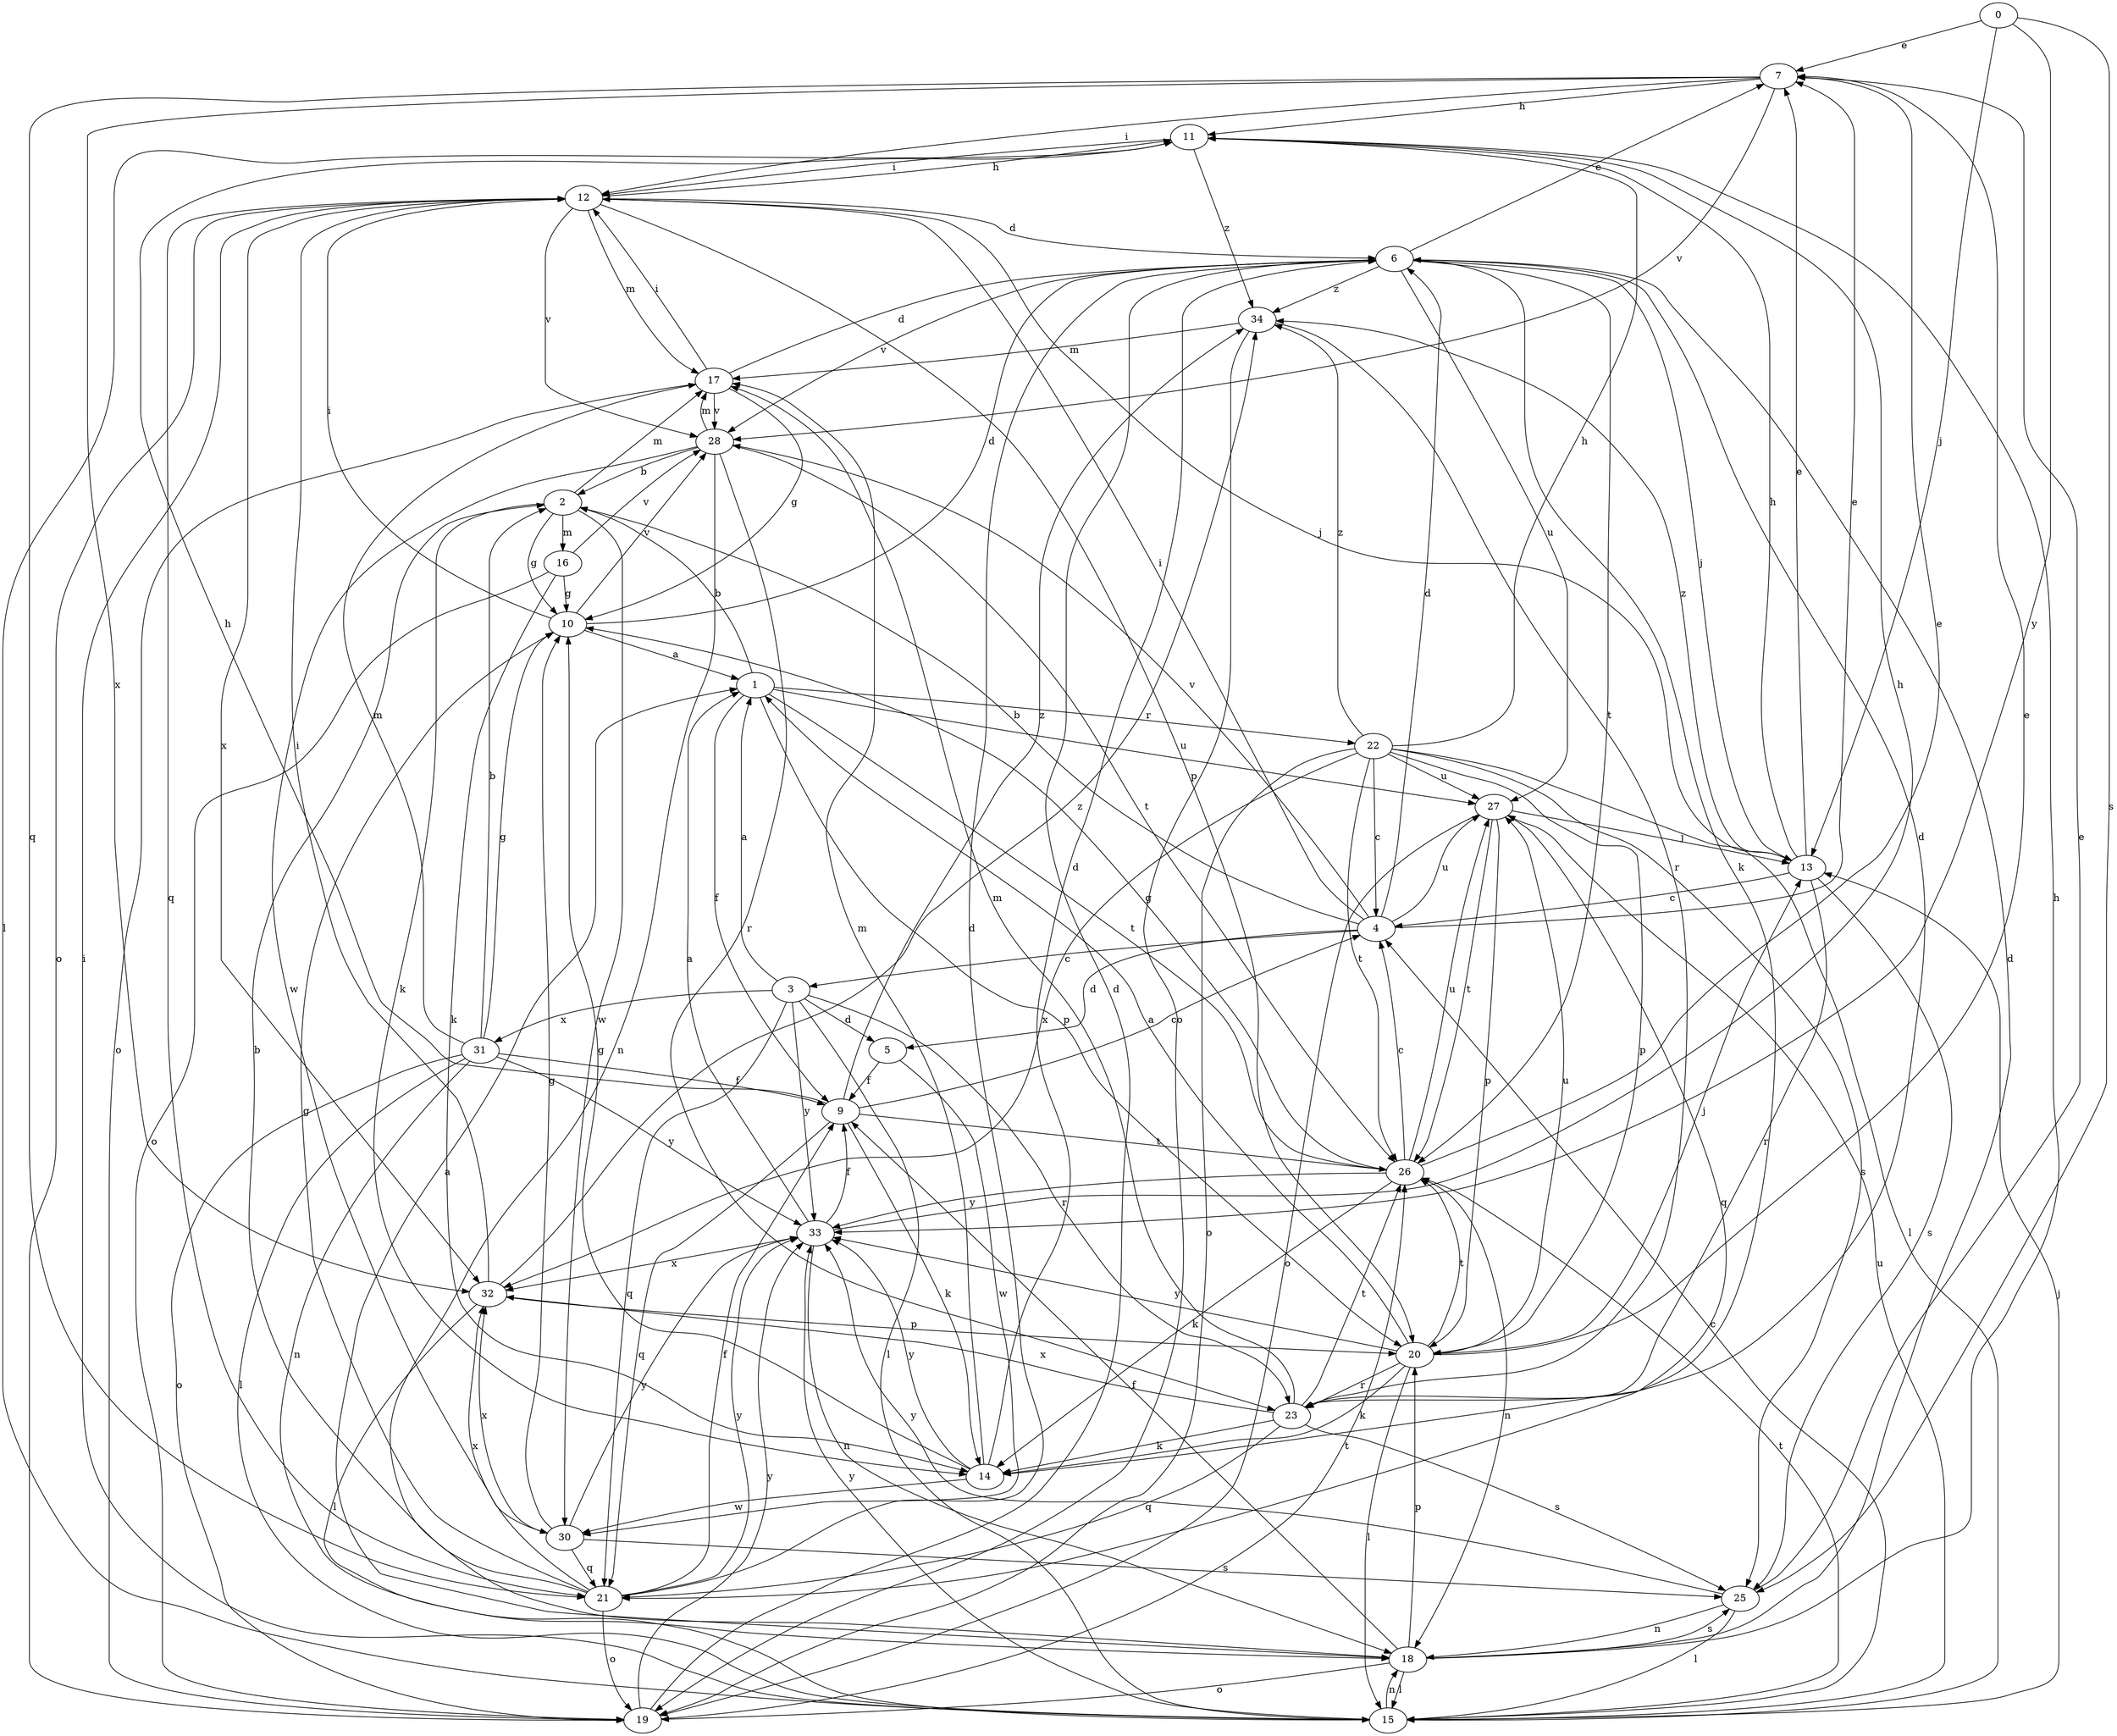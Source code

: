 strict digraph  {
0;
1;
2;
3;
4;
5;
6;
7;
9;
10;
11;
12;
13;
14;
15;
16;
17;
18;
19;
20;
21;
22;
23;
25;
26;
27;
28;
30;
31;
32;
33;
34;
0 -> 7  [label=e];
0 -> 13  [label=j];
0 -> 25  [label=s];
0 -> 33  [label=y];
1 -> 2  [label=b];
1 -> 9  [label=f];
1 -> 20  [label=p];
1 -> 22  [label=r];
1 -> 26  [label=t];
1 -> 27  [label=u];
2 -> 10  [label=g];
2 -> 14  [label=k];
2 -> 16  [label=m];
2 -> 17  [label=m];
2 -> 30  [label=w];
3 -> 1  [label=a];
3 -> 5  [label=d];
3 -> 15  [label=l];
3 -> 21  [label=q];
3 -> 23  [label=r];
3 -> 31  [label=x];
3 -> 33  [label=y];
4 -> 2  [label=b];
4 -> 3  [label=c];
4 -> 5  [label=d];
4 -> 6  [label=d];
4 -> 7  [label=e];
4 -> 12  [label=i];
4 -> 27  [label=u];
4 -> 28  [label=v];
5 -> 9  [label=f];
5 -> 30  [label=w];
6 -> 7  [label=e];
6 -> 13  [label=j];
6 -> 14  [label=k];
6 -> 26  [label=t];
6 -> 27  [label=u];
6 -> 28  [label=v];
6 -> 34  [label=z];
7 -> 11  [label=h];
7 -> 12  [label=i];
7 -> 21  [label=q];
7 -> 28  [label=v];
7 -> 32  [label=x];
9 -> 4  [label=c];
9 -> 11  [label=h];
9 -> 14  [label=k];
9 -> 21  [label=q];
9 -> 26  [label=t];
9 -> 34  [label=z];
10 -> 1  [label=a];
10 -> 6  [label=d];
10 -> 12  [label=i];
10 -> 28  [label=v];
11 -> 12  [label=i];
11 -> 15  [label=l];
11 -> 34  [label=z];
12 -> 6  [label=d];
12 -> 11  [label=h];
12 -> 13  [label=j];
12 -> 17  [label=m];
12 -> 19  [label=o];
12 -> 20  [label=p];
12 -> 21  [label=q];
12 -> 28  [label=v];
12 -> 32  [label=x];
13 -> 4  [label=c];
13 -> 7  [label=e];
13 -> 11  [label=h];
13 -> 23  [label=r];
13 -> 25  [label=s];
13 -> 34  [label=z];
14 -> 6  [label=d];
14 -> 10  [label=g];
14 -> 17  [label=m];
14 -> 30  [label=w];
14 -> 33  [label=y];
15 -> 4  [label=c];
15 -> 12  [label=i];
15 -> 13  [label=j];
15 -> 18  [label=n];
15 -> 26  [label=t];
15 -> 27  [label=u];
15 -> 33  [label=y];
16 -> 10  [label=g];
16 -> 14  [label=k];
16 -> 19  [label=o];
16 -> 28  [label=v];
17 -> 6  [label=d];
17 -> 10  [label=g];
17 -> 12  [label=i];
17 -> 19  [label=o];
17 -> 28  [label=v];
18 -> 1  [label=a];
18 -> 6  [label=d];
18 -> 9  [label=f];
18 -> 11  [label=h];
18 -> 15  [label=l];
18 -> 19  [label=o];
18 -> 20  [label=p];
18 -> 25  [label=s];
19 -> 6  [label=d];
19 -> 26  [label=t];
19 -> 33  [label=y];
20 -> 1  [label=a];
20 -> 7  [label=e];
20 -> 13  [label=j];
20 -> 14  [label=k];
20 -> 15  [label=l];
20 -> 23  [label=r];
20 -> 26  [label=t];
20 -> 27  [label=u];
20 -> 33  [label=y];
21 -> 2  [label=b];
21 -> 6  [label=d];
21 -> 9  [label=f];
21 -> 10  [label=g];
21 -> 19  [label=o];
21 -> 32  [label=x];
21 -> 33  [label=y];
22 -> 4  [label=c];
22 -> 11  [label=h];
22 -> 15  [label=l];
22 -> 19  [label=o];
22 -> 20  [label=p];
22 -> 25  [label=s];
22 -> 26  [label=t];
22 -> 27  [label=u];
22 -> 32  [label=x];
22 -> 34  [label=z];
23 -> 6  [label=d];
23 -> 14  [label=k];
23 -> 17  [label=m];
23 -> 21  [label=q];
23 -> 25  [label=s];
23 -> 26  [label=t];
23 -> 32  [label=x];
25 -> 7  [label=e];
25 -> 15  [label=l];
25 -> 18  [label=n];
25 -> 33  [label=y];
26 -> 4  [label=c];
26 -> 7  [label=e];
26 -> 10  [label=g];
26 -> 14  [label=k];
26 -> 18  [label=n];
26 -> 27  [label=u];
26 -> 33  [label=y];
27 -> 13  [label=j];
27 -> 19  [label=o];
27 -> 20  [label=p];
27 -> 21  [label=q];
27 -> 26  [label=t];
28 -> 2  [label=b];
28 -> 17  [label=m];
28 -> 18  [label=n];
28 -> 23  [label=r];
28 -> 26  [label=t];
28 -> 30  [label=w];
30 -> 10  [label=g];
30 -> 21  [label=q];
30 -> 25  [label=s];
30 -> 32  [label=x];
30 -> 33  [label=y];
31 -> 2  [label=b];
31 -> 9  [label=f];
31 -> 10  [label=g];
31 -> 15  [label=l];
31 -> 17  [label=m];
31 -> 18  [label=n];
31 -> 19  [label=o];
31 -> 33  [label=y];
32 -> 12  [label=i];
32 -> 15  [label=l];
32 -> 20  [label=p];
32 -> 34  [label=z];
33 -> 1  [label=a];
33 -> 9  [label=f];
33 -> 11  [label=h];
33 -> 18  [label=n];
33 -> 32  [label=x];
34 -> 17  [label=m];
34 -> 19  [label=o];
34 -> 23  [label=r];
}
